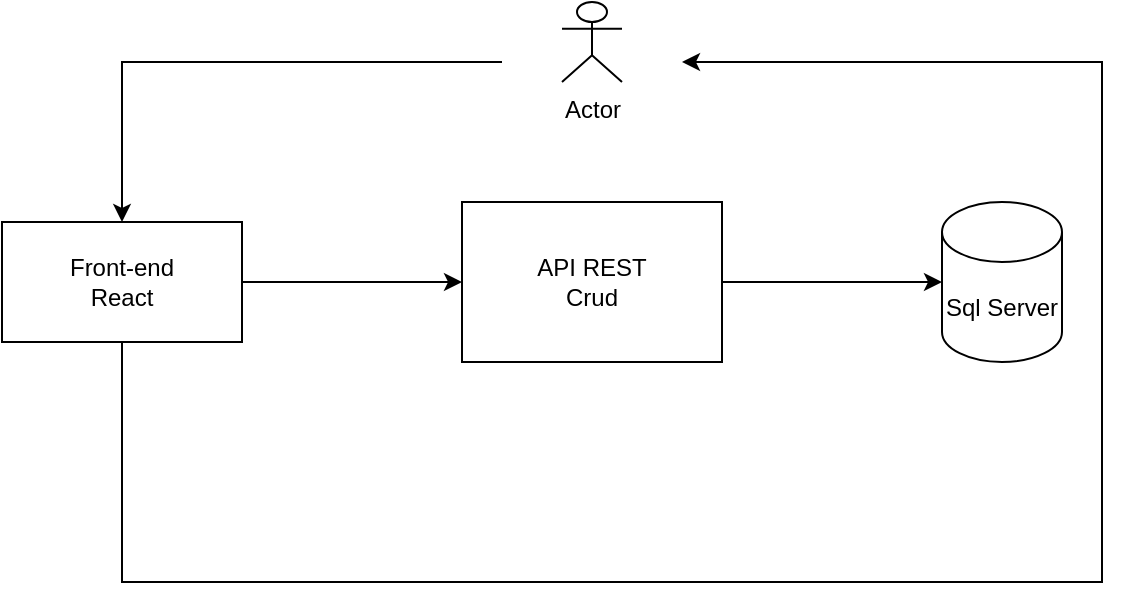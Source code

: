 <mxfile version="24.7.5">
  <diagram name="Página-1" id="P87qbFibDE-EoEm3CUQ5">
    <mxGraphModel dx="1434" dy="780" grid="1" gridSize="10" guides="1" tooltips="1" connect="1" arrows="1" fold="1" page="1" pageScale="1" pageWidth="827" pageHeight="1169" math="0" shadow="0">
      <root>
        <mxCell id="0" />
        <mxCell id="1" parent="0" />
        <mxCell id="ReqNEezLlDP1phvDOThG-2" value="Actor" style="shape=umlActor;verticalLabelPosition=bottom;verticalAlign=top;html=1;outlineConnect=0;" vertex="1" parent="1">
          <mxGeometry x="450" y="30" width="30" height="40" as="geometry" />
        </mxCell>
        <mxCell id="ReqNEezLlDP1phvDOThG-3" value="" style="endArrow=classic;html=1;rounded=0;" edge="1" parent="1" target="ReqNEezLlDP1phvDOThG-4">
          <mxGeometry width="50" height="50" relative="1" as="geometry">
            <mxPoint x="420" y="60" as="sourcePoint" />
            <mxPoint x="280" y="140" as="targetPoint" />
            <Array as="points">
              <mxPoint x="230" y="60" />
            </Array>
          </mxGeometry>
        </mxCell>
        <mxCell id="ReqNEezLlDP1phvDOThG-4" value="Front-end&lt;div&gt;React&lt;/div&gt;" style="rounded=0;whiteSpace=wrap;html=1;" vertex="1" parent="1">
          <mxGeometry x="170" y="140" width="120" height="60" as="geometry" />
        </mxCell>
        <mxCell id="ReqNEezLlDP1phvDOThG-8" value="" style="endArrow=classic;html=1;rounded=0;exitX=1;exitY=0.5;exitDx=0;exitDy=0;entryX=0;entryY=0.5;entryDx=0;entryDy=0;" edge="1" parent="1" source="ReqNEezLlDP1phvDOThG-4" target="ReqNEezLlDP1phvDOThG-9">
          <mxGeometry width="50" height="50" relative="1" as="geometry">
            <mxPoint x="390" y="430" as="sourcePoint" />
            <mxPoint x="190" y="240" as="targetPoint" />
            <Array as="points" />
          </mxGeometry>
        </mxCell>
        <mxCell id="ReqNEezLlDP1phvDOThG-9" value="API REST&lt;br&gt;Crud" style="rounded=0;whiteSpace=wrap;html=1;" vertex="1" parent="1">
          <mxGeometry x="400" y="130" width="130" height="80" as="geometry" />
        </mxCell>
        <mxCell id="ReqNEezLlDP1phvDOThG-10" value="Sql Server" style="shape=cylinder3;whiteSpace=wrap;html=1;boundedLbl=1;backgroundOutline=1;size=15;" vertex="1" parent="1">
          <mxGeometry x="640" y="130" width="60" height="80" as="geometry" />
        </mxCell>
        <mxCell id="ReqNEezLlDP1phvDOThG-11" value="" style="endArrow=classic;html=1;rounded=0;exitX=1;exitY=0.5;exitDx=0;exitDy=0;entryX=0;entryY=0.5;entryDx=0;entryDy=0;entryPerimeter=0;" edge="1" parent="1" source="ReqNEezLlDP1phvDOThG-9" target="ReqNEezLlDP1phvDOThG-10">
          <mxGeometry width="50" height="50" relative="1" as="geometry">
            <mxPoint x="390" y="430" as="sourcePoint" />
            <mxPoint x="410" y="330" as="targetPoint" />
          </mxGeometry>
        </mxCell>
        <mxCell id="ReqNEezLlDP1phvDOThG-14" value="" style="endArrow=classic;html=1;rounded=0;exitX=0.5;exitY=1;exitDx=0;exitDy=0;" edge="1" parent="1" source="ReqNEezLlDP1phvDOThG-4">
          <mxGeometry width="50" height="50" relative="1" as="geometry">
            <mxPoint x="390" y="430" as="sourcePoint" />
            <mxPoint x="510" y="60" as="targetPoint" />
            <Array as="points">
              <mxPoint x="230" y="320" />
              <mxPoint x="720" y="320" />
              <mxPoint x="720" y="60" />
            </Array>
          </mxGeometry>
        </mxCell>
      </root>
    </mxGraphModel>
  </diagram>
</mxfile>
